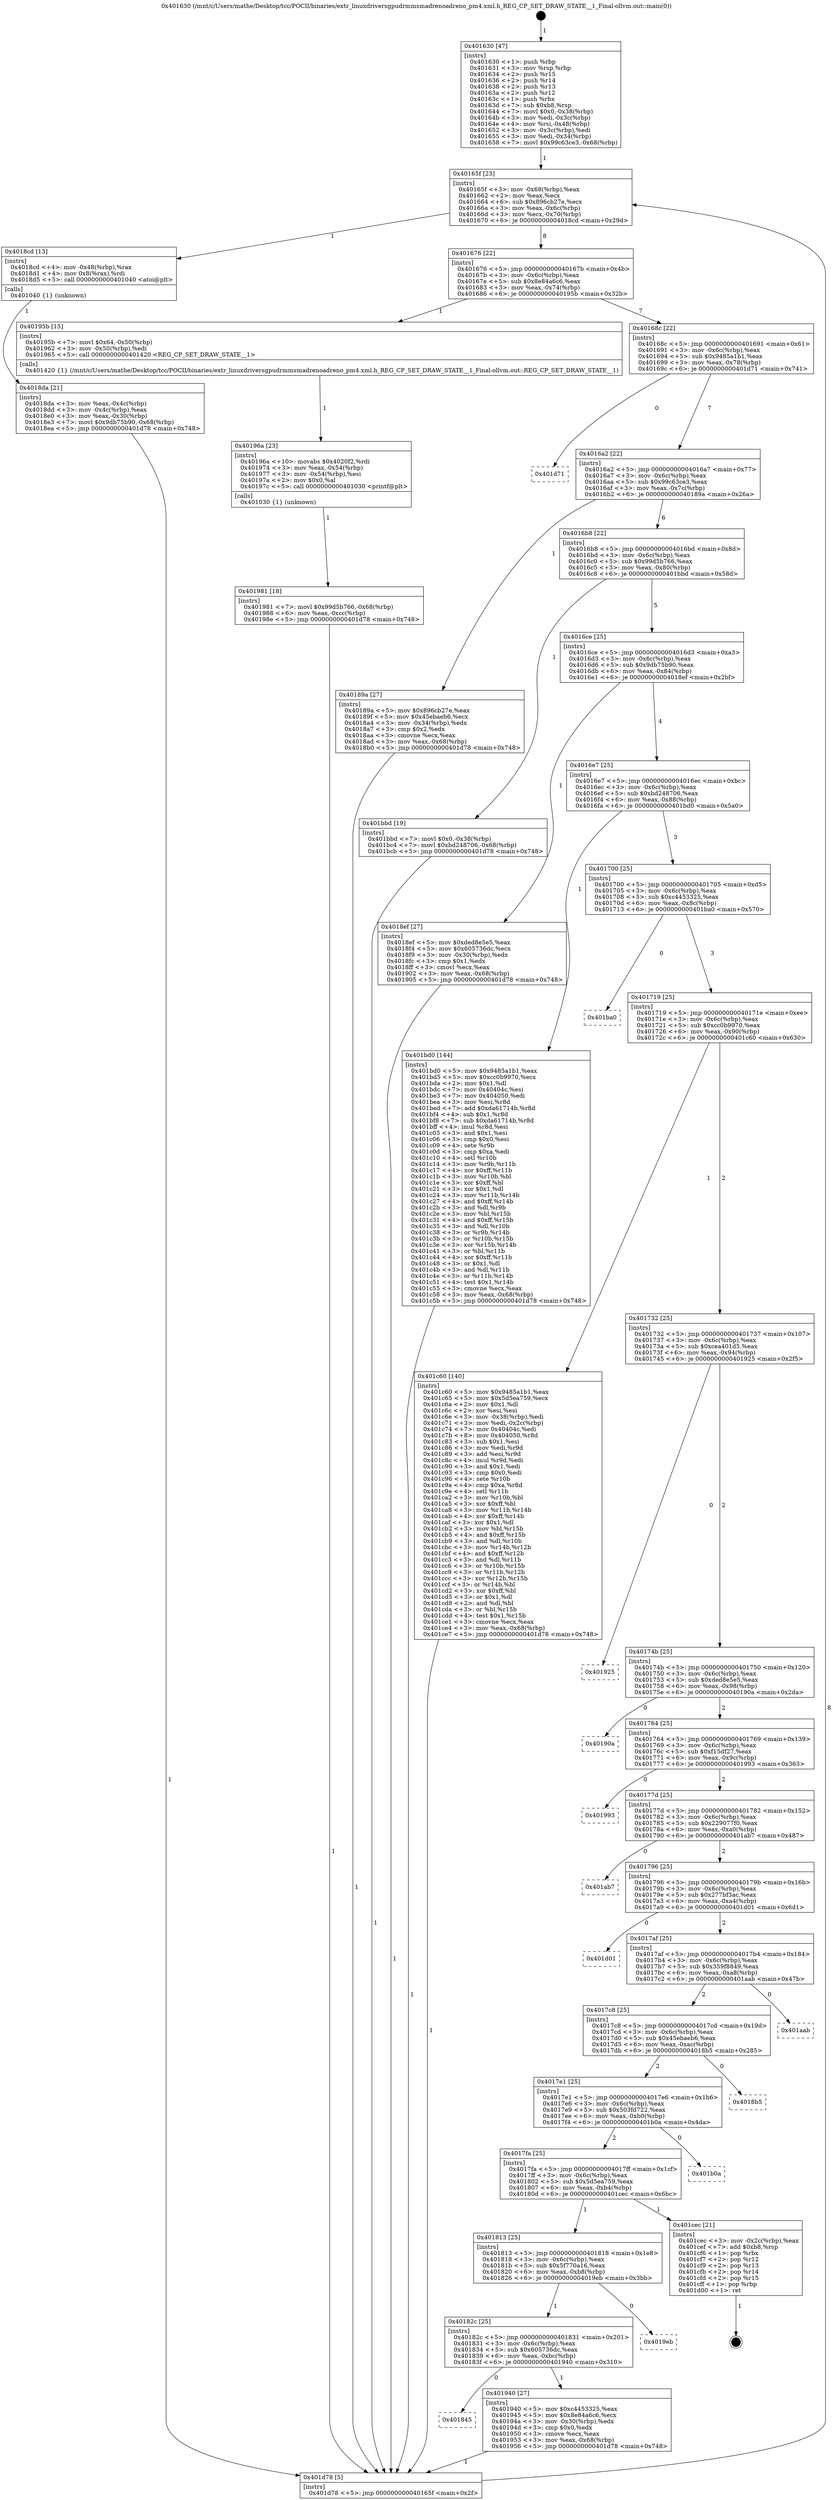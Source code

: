 digraph "0x401630" {
  label = "0x401630 (/mnt/c/Users/mathe/Desktop/tcc/POCII/binaries/extr_linuxdriversgpudrmmsmadrenoadreno_pm4.xml.h_REG_CP_SET_DRAW_STATE__1_Final-ollvm.out::main(0))"
  labelloc = "t"
  node[shape=record]

  Entry [label="",width=0.3,height=0.3,shape=circle,fillcolor=black,style=filled]
  "0x40165f" [label="{
     0x40165f [23]\l
     | [instrs]\l
     &nbsp;&nbsp;0x40165f \<+3\>: mov -0x68(%rbp),%eax\l
     &nbsp;&nbsp;0x401662 \<+2\>: mov %eax,%ecx\l
     &nbsp;&nbsp;0x401664 \<+6\>: sub $0x896cb27e,%ecx\l
     &nbsp;&nbsp;0x40166a \<+3\>: mov %eax,-0x6c(%rbp)\l
     &nbsp;&nbsp;0x40166d \<+3\>: mov %ecx,-0x70(%rbp)\l
     &nbsp;&nbsp;0x401670 \<+6\>: je 00000000004018cd \<main+0x29d\>\l
  }"]
  "0x4018cd" [label="{
     0x4018cd [13]\l
     | [instrs]\l
     &nbsp;&nbsp;0x4018cd \<+4\>: mov -0x48(%rbp),%rax\l
     &nbsp;&nbsp;0x4018d1 \<+4\>: mov 0x8(%rax),%rdi\l
     &nbsp;&nbsp;0x4018d5 \<+5\>: call 0000000000401040 \<atoi@plt\>\l
     | [calls]\l
     &nbsp;&nbsp;0x401040 \{1\} (unknown)\l
  }"]
  "0x401676" [label="{
     0x401676 [22]\l
     | [instrs]\l
     &nbsp;&nbsp;0x401676 \<+5\>: jmp 000000000040167b \<main+0x4b\>\l
     &nbsp;&nbsp;0x40167b \<+3\>: mov -0x6c(%rbp),%eax\l
     &nbsp;&nbsp;0x40167e \<+5\>: sub $0x8e84a6c6,%eax\l
     &nbsp;&nbsp;0x401683 \<+3\>: mov %eax,-0x74(%rbp)\l
     &nbsp;&nbsp;0x401686 \<+6\>: je 000000000040195b \<main+0x32b\>\l
  }"]
  Exit [label="",width=0.3,height=0.3,shape=circle,fillcolor=black,style=filled,peripheries=2]
  "0x40195b" [label="{
     0x40195b [15]\l
     | [instrs]\l
     &nbsp;&nbsp;0x40195b \<+7\>: movl $0x64,-0x50(%rbp)\l
     &nbsp;&nbsp;0x401962 \<+3\>: mov -0x50(%rbp),%edi\l
     &nbsp;&nbsp;0x401965 \<+5\>: call 0000000000401420 \<REG_CP_SET_DRAW_STATE__1\>\l
     | [calls]\l
     &nbsp;&nbsp;0x401420 \{1\} (/mnt/c/Users/mathe/Desktop/tcc/POCII/binaries/extr_linuxdriversgpudrmmsmadrenoadreno_pm4.xml.h_REG_CP_SET_DRAW_STATE__1_Final-ollvm.out::REG_CP_SET_DRAW_STATE__1)\l
  }"]
  "0x40168c" [label="{
     0x40168c [22]\l
     | [instrs]\l
     &nbsp;&nbsp;0x40168c \<+5\>: jmp 0000000000401691 \<main+0x61\>\l
     &nbsp;&nbsp;0x401691 \<+3\>: mov -0x6c(%rbp),%eax\l
     &nbsp;&nbsp;0x401694 \<+5\>: sub $0x9485a1b1,%eax\l
     &nbsp;&nbsp;0x401699 \<+3\>: mov %eax,-0x78(%rbp)\l
     &nbsp;&nbsp;0x40169c \<+6\>: je 0000000000401d71 \<main+0x741\>\l
  }"]
  "0x401981" [label="{
     0x401981 [18]\l
     | [instrs]\l
     &nbsp;&nbsp;0x401981 \<+7\>: movl $0x99d5b766,-0x68(%rbp)\l
     &nbsp;&nbsp;0x401988 \<+6\>: mov %eax,-0xcc(%rbp)\l
     &nbsp;&nbsp;0x40198e \<+5\>: jmp 0000000000401d78 \<main+0x748\>\l
  }"]
  "0x401d71" [label="{
     0x401d71\l
  }", style=dashed]
  "0x4016a2" [label="{
     0x4016a2 [22]\l
     | [instrs]\l
     &nbsp;&nbsp;0x4016a2 \<+5\>: jmp 00000000004016a7 \<main+0x77\>\l
     &nbsp;&nbsp;0x4016a7 \<+3\>: mov -0x6c(%rbp),%eax\l
     &nbsp;&nbsp;0x4016aa \<+5\>: sub $0x99c63ce3,%eax\l
     &nbsp;&nbsp;0x4016af \<+3\>: mov %eax,-0x7c(%rbp)\l
     &nbsp;&nbsp;0x4016b2 \<+6\>: je 000000000040189a \<main+0x26a\>\l
  }"]
  "0x40196a" [label="{
     0x40196a [23]\l
     | [instrs]\l
     &nbsp;&nbsp;0x40196a \<+10\>: movabs $0x4020f2,%rdi\l
     &nbsp;&nbsp;0x401974 \<+3\>: mov %eax,-0x54(%rbp)\l
     &nbsp;&nbsp;0x401977 \<+3\>: mov -0x54(%rbp),%esi\l
     &nbsp;&nbsp;0x40197a \<+2\>: mov $0x0,%al\l
     &nbsp;&nbsp;0x40197c \<+5\>: call 0000000000401030 \<printf@plt\>\l
     | [calls]\l
     &nbsp;&nbsp;0x401030 \{1\} (unknown)\l
  }"]
  "0x40189a" [label="{
     0x40189a [27]\l
     | [instrs]\l
     &nbsp;&nbsp;0x40189a \<+5\>: mov $0x896cb27e,%eax\l
     &nbsp;&nbsp;0x40189f \<+5\>: mov $0x45ebaeb6,%ecx\l
     &nbsp;&nbsp;0x4018a4 \<+3\>: mov -0x34(%rbp),%edx\l
     &nbsp;&nbsp;0x4018a7 \<+3\>: cmp $0x2,%edx\l
     &nbsp;&nbsp;0x4018aa \<+3\>: cmovne %ecx,%eax\l
     &nbsp;&nbsp;0x4018ad \<+3\>: mov %eax,-0x68(%rbp)\l
     &nbsp;&nbsp;0x4018b0 \<+5\>: jmp 0000000000401d78 \<main+0x748\>\l
  }"]
  "0x4016b8" [label="{
     0x4016b8 [22]\l
     | [instrs]\l
     &nbsp;&nbsp;0x4016b8 \<+5\>: jmp 00000000004016bd \<main+0x8d\>\l
     &nbsp;&nbsp;0x4016bd \<+3\>: mov -0x6c(%rbp),%eax\l
     &nbsp;&nbsp;0x4016c0 \<+5\>: sub $0x99d5b766,%eax\l
     &nbsp;&nbsp;0x4016c5 \<+3\>: mov %eax,-0x80(%rbp)\l
     &nbsp;&nbsp;0x4016c8 \<+6\>: je 0000000000401bbd \<main+0x58d\>\l
  }"]
  "0x401d78" [label="{
     0x401d78 [5]\l
     | [instrs]\l
     &nbsp;&nbsp;0x401d78 \<+5\>: jmp 000000000040165f \<main+0x2f\>\l
  }"]
  "0x401630" [label="{
     0x401630 [47]\l
     | [instrs]\l
     &nbsp;&nbsp;0x401630 \<+1\>: push %rbp\l
     &nbsp;&nbsp;0x401631 \<+3\>: mov %rsp,%rbp\l
     &nbsp;&nbsp;0x401634 \<+2\>: push %r15\l
     &nbsp;&nbsp;0x401636 \<+2\>: push %r14\l
     &nbsp;&nbsp;0x401638 \<+2\>: push %r13\l
     &nbsp;&nbsp;0x40163a \<+2\>: push %r12\l
     &nbsp;&nbsp;0x40163c \<+1\>: push %rbx\l
     &nbsp;&nbsp;0x40163d \<+7\>: sub $0xb8,%rsp\l
     &nbsp;&nbsp;0x401644 \<+7\>: movl $0x0,-0x38(%rbp)\l
     &nbsp;&nbsp;0x40164b \<+3\>: mov %edi,-0x3c(%rbp)\l
     &nbsp;&nbsp;0x40164e \<+4\>: mov %rsi,-0x48(%rbp)\l
     &nbsp;&nbsp;0x401652 \<+3\>: mov -0x3c(%rbp),%edi\l
     &nbsp;&nbsp;0x401655 \<+3\>: mov %edi,-0x34(%rbp)\l
     &nbsp;&nbsp;0x401658 \<+7\>: movl $0x99c63ce3,-0x68(%rbp)\l
  }"]
  "0x4018da" [label="{
     0x4018da [21]\l
     | [instrs]\l
     &nbsp;&nbsp;0x4018da \<+3\>: mov %eax,-0x4c(%rbp)\l
     &nbsp;&nbsp;0x4018dd \<+3\>: mov -0x4c(%rbp),%eax\l
     &nbsp;&nbsp;0x4018e0 \<+3\>: mov %eax,-0x30(%rbp)\l
     &nbsp;&nbsp;0x4018e3 \<+7\>: movl $0x9db75b90,-0x68(%rbp)\l
     &nbsp;&nbsp;0x4018ea \<+5\>: jmp 0000000000401d78 \<main+0x748\>\l
  }"]
  "0x401845" [label="{
     0x401845\l
  }", style=dashed]
  "0x401bbd" [label="{
     0x401bbd [19]\l
     | [instrs]\l
     &nbsp;&nbsp;0x401bbd \<+7\>: movl $0x0,-0x38(%rbp)\l
     &nbsp;&nbsp;0x401bc4 \<+7\>: movl $0xbd248706,-0x68(%rbp)\l
     &nbsp;&nbsp;0x401bcb \<+5\>: jmp 0000000000401d78 \<main+0x748\>\l
  }"]
  "0x4016ce" [label="{
     0x4016ce [25]\l
     | [instrs]\l
     &nbsp;&nbsp;0x4016ce \<+5\>: jmp 00000000004016d3 \<main+0xa3\>\l
     &nbsp;&nbsp;0x4016d3 \<+3\>: mov -0x6c(%rbp),%eax\l
     &nbsp;&nbsp;0x4016d6 \<+5\>: sub $0x9db75b90,%eax\l
     &nbsp;&nbsp;0x4016db \<+6\>: mov %eax,-0x84(%rbp)\l
     &nbsp;&nbsp;0x4016e1 \<+6\>: je 00000000004018ef \<main+0x2bf\>\l
  }"]
  "0x401940" [label="{
     0x401940 [27]\l
     | [instrs]\l
     &nbsp;&nbsp;0x401940 \<+5\>: mov $0xc4453325,%eax\l
     &nbsp;&nbsp;0x401945 \<+5\>: mov $0x8e84a6c6,%ecx\l
     &nbsp;&nbsp;0x40194a \<+3\>: mov -0x30(%rbp),%edx\l
     &nbsp;&nbsp;0x40194d \<+3\>: cmp $0x0,%edx\l
     &nbsp;&nbsp;0x401950 \<+3\>: cmove %ecx,%eax\l
     &nbsp;&nbsp;0x401953 \<+3\>: mov %eax,-0x68(%rbp)\l
     &nbsp;&nbsp;0x401956 \<+5\>: jmp 0000000000401d78 \<main+0x748\>\l
  }"]
  "0x4018ef" [label="{
     0x4018ef [27]\l
     | [instrs]\l
     &nbsp;&nbsp;0x4018ef \<+5\>: mov $0xded8e5e5,%eax\l
     &nbsp;&nbsp;0x4018f4 \<+5\>: mov $0x605736dc,%ecx\l
     &nbsp;&nbsp;0x4018f9 \<+3\>: mov -0x30(%rbp),%edx\l
     &nbsp;&nbsp;0x4018fc \<+3\>: cmp $0x1,%edx\l
     &nbsp;&nbsp;0x4018ff \<+3\>: cmovl %ecx,%eax\l
     &nbsp;&nbsp;0x401902 \<+3\>: mov %eax,-0x68(%rbp)\l
     &nbsp;&nbsp;0x401905 \<+5\>: jmp 0000000000401d78 \<main+0x748\>\l
  }"]
  "0x4016e7" [label="{
     0x4016e7 [25]\l
     | [instrs]\l
     &nbsp;&nbsp;0x4016e7 \<+5\>: jmp 00000000004016ec \<main+0xbc\>\l
     &nbsp;&nbsp;0x4016ec \<+3\>: mov -0x6c(%rbp),%eax\l
     &nbsp;&nbsp;0x4016ef \<+5\>: sub $0xbd248706,%eax\l
     &nbsp;&nbsp;0x4016f4 \<+6\>: mov %eax,-0x88(%rbp)\l
     &nbsp;&nbsp;0x4016fa \<+6\>: je 0000000000401bd0 \<main+0x5a0\>\l
  }"]
  "0x40182c" [label="{
     0x40182c [25]\l
     | [instrs]\l
     &nbsp;&nbsp;0x40182c \<+5\>: jmp 0000000000401831 \<main+0x201\>\l
     &nbsp;&nbsp;0x401831 \<+3\>: mov -0x6c(%rbp),%eax\l
     &nbsp;&nbsp;0x401834 \<+5\>: sub $0x605736dc,%eax\l
     &nbsp;&nbsp;0x401839 \<+6\>: mov %eax,-0xbc(%rbp)\l
     &nbsp;&nbsp;0x40183f \<+6\>: je 0000000000401940 \<main+0x310\>\l
  }"]
  "0x401bd0" [label="{
     0x401bd0 [144]\l
     | [instrs]\l
     &nbsp;&nbsp;0x401bd0 \<+5\>: mov $0x9485a1b1,%eax\l
     &nbsp;&nbsp;0x401bd5 \<+5\>: mov $0xcc0b9970,%ecx\l
     &nbsp;&nbsp;0x401bda \<+2\>: mov $0x1,%dl\l
     &nbsp;&nbsp;0x401bdc \<+7\>: mov 0x40404c,%esi\l
     &nbsp;&nbsp;0x401be3 \<+7\>: mov 0x404050,%edi\l
     &nbsp;&nbsp;0x401bea \<+3\>: mov %esi,%r8d\l
     &nbsp;&nbsp;0x401bed \<+7\>: add $0xda61714b,%r8d\l
     &nbsp;&nbsp;0x401bf4 \<+4\>: sub $0x1,%r8d\l
     &nbsp;&nbsp;0x401bf8 \<+7\>: sub $0xda61714b,%r8d\l
     &nbsp;&nbsp;0x401bff \<+4\>: imul %r8d,%esi\l
     &nbsp;&nbsp;0x401c03 \<+3\>: and $0x1,%esi\l
     &nbsp;&nbsp;0x401c06 \<+3\>: cmp $0x0,%esi\l
     &nbsp;&nbsp;0x401c09 \<+4\>: sete %r9b\l
     &nbsp;&nbsp;0x401c0d \<+3\>: cmp $0xa,%edi\l
     &nbsp;&nbsp;0x401c10 \<+4\>: setl %r10b\l
     &nbsp;&nbsp;0x401c14 \<+3\>: mov %r9b,%r11b\l
     &nbsp;&nbsp;0x401c17 \<+4\>: xor $0xff,%r11b\l
     &nbsp;&nbsp;0x401c1b \<+3\>: mov %r10b,%bl\l
     &nbsp;&nbsp;0x401c1e \<+3\>: xor $0xff,%bl\l
     &nbsp;&nbsp;0x401c21 \<+3\>: xor $0x1,%dl\l
     &nbsp;&nbsp;0x401c24 \<+3\>: mov %r11b,%r14b\l
     &nbsp;&nbsp;0x401c27 \<+4\>: and $0xff,%r14b\l
     &nbsp;&nbsp;0x401c2b \<+3\>: and %dl,%r9b\l
     &nbsp;&nbsp;0x401c2e \<+3\>: mov %bl,%r15b\l
     &nbsp;&nbsp;0x401c31 \<+4\>: and $0xff,%r15b\l
     &nbsp;&nbsp;0x401c35 \<+3\>: and %dl,%r10b\l
     &nbsp;&nbsp;0x401c38 \<+3\>: or %r9b,%r14b\l
     &nbsp;&nbsp;0x401c3b \<+3\>: or %r10b,%r15b\l
     &nbsp;&nbsp;0x401c3e \<+3\>: xor %r15b,%r14b\l
     &nbsp;&nbsp;0x401c41 \<+3\>: or %bl,%r11b\l
     &nbsp;&nbsp;0x401c44 \<+4\>: xor $0xff,%r11b\l
     &nbsp;&nbsp;0x401c48 \<+3\>: or $0x1,%dl\l
     &nbsp;&nbsp;0x401c4b \<+3\>: and %dl,%r11b\l
     &nbsp;&nbsp;0x401c4e \<+3\>: or %r11b,%r14b\l
     &nbsp;&nbsp;0x401c51 \<+4\>: test $0x1,%r14b\l
     &nbsp;&nbsp;0x401c55 \<+3\>: cmovne %ecx,%eax\l
     &nbsp;&nbsp;0x401c58 \<+3\>: mov %eax,-0x68(%rbp)\l
     &nbsp;&nbsp;0x401c5b \<+5\>: jmp 0000000000401d78 \<main+0x748\>\l
  }"]
  "0x401700" [label="{
     0x401700 [25]\l
     | [instrs]\l
     &nbsp;&nbsp;0x401700 \<+5\>: jmp 0000000000401705 \<main+0xd5\>\l
     &nbsp;&nbsp;0x401705 \<+3\>: mov -0x6c(%rbp),%eax\l
     &nbsp;&nbsp;0x401708 \<+5\>: sub $0xc4453325,%eax\l
     &nbsp;&nbsp;0x40170d \<+6\>: mov %eax,-0x8c(%rbp)\l
     &nbsp;&nbsp;0x401713 \<+6\>: je 0000000000401ba0 \<main+0x570\>\l
  }"]
  "0x4019eb" [label="{
     0x4019eb\l
  }", style=dashed]
  "0x401ba0" [label="{
     0x401ba0\l
  }", style=dashed]
  "0x401719" [label="{
     0x401719 [25]\l
     | [instrs]\l
     &nbsp;&nbsp;0x401719 \<+5\>: jmp 000000000040171e \<main+0xee\>\l
     &nbsp;&nbsp;0x40171e \<+3\>: mov -0x6c(%rbp),%eax\l
     &nbsp;&nbsp;0x401721 \<+5\>: sub $0xcc0b9970,%eax\l
     &nbsp;&nbsp;0x401726 \<+6\>: mov %eax,-0x90(%rbp)\l
     &nbsp;&nbsp;0x40172c \<+6\>: je 0000000000401c60 \<main+0x630\>\l
  }"]
  "0x401813" [label="{
     0x401813 [25]\l
     | [instrs]\l
     &nbsp;&nbsp;0x401813 \<+5\>: jmp 0000000000401818 \<main+0x1e8\>\l
     &nbsp;&nbsp;0x401818 \<+3\>: mov -0x6c(%rbp),%eax\l
     &nbsp;&nbsp;0x40181b \<+5\>: sub $0x5f770a16,%eax\l
     &nbsp;&nbsp;0x401820 \<+6\>: mov %eax,-0xb8(%rbp)\l
     &nbsp;&nbsp;0x401826 \<+6\>: je 00000000004019eb \<main+0x3bb\>\l
  }"]
  "0x401c60" [label="{
     0x401c60 [140]\l
     | [instrs]\l
     &nbsp;&nbsp;0x401c60 \<+5\>: mov $0x9485a1b1,%eax\l
     &nbsp;&nbsp;0x401c65 \<+5\>: mov $0x5d5ea759,%ecx\l
     &nbsp;&nbsp;0x401c6a \<+2\>: mov $0x1,%dl\l
     &nbsp;&nbsp;0x401c6c \<+2\>: xor %esi,%esi\l
     &nbsp;&nbsp;0x401c6e \<+3\>: mov -0x38(%rbp),%edi\l
     &nbsp;&nbsp;0x401c71 \<+3\>: mov %edi,-0x2c(%rbp)\l
     &nbsp;&nbsp;0x401c74 \<+7\>: mov 0x40404c,%edi\l
     &nbsp;&nbsp;0x401c7b \<+8\>: mov 0x404050,%r8d\l
     &nbsp;&nbsp;0x401c83 \<+3\>: sub $0x1,%esi\l
     &nbsp;&nbsp;0x401c86 \<+3\>: mov %edi,%r9d\l
     &nbsp;&nbsp;0x401c89 \<+3\>: add %esi,%r9d\l
     &nbsp;&nbsp;0x401c8c \<+4\>: imul %r9d,%edi\l
     &nbsp;&nbsp;0x401c90 \<+3\>: and $0x1,%edi\l
     &nbsp;&nbsp;0x401c93 \<+3\>: cmp $0x0,%edi\l
     &nbsp;&nbsp;0x401c96 \<+4\>: sete %r10b\l
     &nbsp;&nbsp;0x401c9a \<+4\>: cmp $0xa,%r8d\l
     &nbsp;&nbsp;0x401c9e \<+4\>: setl %r11b\l
     &nbsp;&nbsp;0x401ca2 \<+3\>: mov %r10b,%bl\l
     &nbsp;&nbsp;0x401ca5 \<+3\>: xor $0xff,%bl\l
     &nbsp;&nbsp;0x401ca8 \<+3\>: mov %r11b,%r14b\l
     &nbsp;&nbsp;0x401cab \<+4\>: xor $0xff,%r14b\l
     &nbsp;&nbsp;0x401caf \<+3\>: xor $0x1,%dl\l
     &nbsp;&nbsp;0x401cb2 \<+3\>: mov %bl,%r15b\l
     &nbsp;&nbsp;0x401cb5 \<+4\>: and $0xff,%r15b\l
     &nbsp;&nbsp;0x401cb9 \<+3\>: and %dl,%r10b\l
     &nbsp;&nbsp;0x401cbc \<+3\>: mov %r14b,%r12b\l
     &nbsp;&nbsp;0x401cbf \<+4\>: and $0xff,%r12b\l
     &nbsp;&nbsp;0x401cc3 \<+3\>: and %dl,%r11b\l
     &nbsp;&nbsp;0x401cc6 \<+3\>: or %r10b,%r15b\l
     &nbsp;&nbsp;0x401cc9 \<+3\>: or %r11b,%r12b\l
     &nbsp;&nbsp;0x401ccc \<+3\>: xor %r12b,%r15b\l
     &nbsp;&nbsp;0x401ccf \<+3\>: or %r14b,%bl\l
     &nbsp;&nbsp;0x401cd2 \<+3\>: xor $0xff,%bl\l
     &nbsp;&nbsp;0x401cd5 \<+3\>: or $0x1,%dl\l
     &nbsp;&nbsp;0x401cd8 \<+2\>: and %dl,%bl\l
     &nbsp;&nbsp;0x401cda \<+3\>: or %bl,%r15b\l
     &nbsp;&nbsp;0x401cdd \<+4\>: test $0x1,%r15b\l
     &nbsp;&nbsp;0x401ce1 \<+3\>: cmovne %ecx,%eax\l
     &nbsp;&nbsp;0x401ce4 \<+3\>: mov %eax,-0x68(%rbp)\l
     &nbsp;&nbsp;0x401ce7 \<+5\>: jmp 0000000000401d78 \<main+0x748\>\l
  }"]
  "0x401732" [label="{
     0x401732 [25]\l
     | [instrs]\l
     &nbsp;&nbsp;0x401732 \<+5\>: jmp 0000000000401737 \<main+0x107\>\l
     &nbsp;&nbsp;0x401737 \<+3\>: mov -0x6c(%rbp),%eax\l
     &nbsp;&nbsp;0x40173a \<+5\>: sub $0xcea401d5,%eax\l
     &nbsp;&nbsp;0x40173f \<+6\>: mov %eax,-0x94(%rbp)\l
     &nbsp;&nbsp;0x401745 \<+6\>: je 0000000000401925 \<main+0x2f5\>\l
  }"]
  "0x401cec" [label="{
     0x401cec [21]\l
     | [instrs]\l
     &nbsp;&nbsp;0x401cec \<+3\>: mov -0x2c(%rbp),%eax\l
     &nbsp;&nbsp;0x401cef \<+7\>: add $0xb8,%rsp\l
     &nbsp;&nbsp;0x401cf6 \<+1\>: pop %rbx\l
     &nbsp;&nbsp;0x401cf7 \<+2\>: pop %r12\l
     &nbsp;&nbsp;0x401cf9 \<+2\>: pop %r13\l
     &nbsp;&nbsp;0x401cfb \<+2\>: pop %r14\l
     &nbsp;&nbsp;0x401cfd \<+2\>: pop %r15\l
     &nbsp;&nbsp;0x401cff \<+1\>: pop %rbp\l
     &nbsp;&nbsp;0x401d00 \<+1\>: ret\l
  }"]
  "0x401925" [label="{
     0x401925\l
  }", style=dashed]
  "0x40174b" [label="{
     0x40174b [25]\l
     | [instrs]\l
     &nbsp;&nbsp;0x40174b \<+5\>: jmp 0000000000401750 \<main+0x120\>\l
     &nbsp;&nbsp;0x401750 \<+3\>: mov -0x6c(%rbp),%eax\l
     &nbsp;&nbsp;0x401753 \<+5\>: sub $0xded8e5e5,%eax\l
     &nbsp;&nbsp;0x401758 \<+6\>: mov %eax,-0x98(%rbp)\l
     &nbsp;&nbsp;0x40175e \<+6\>: je 000000000040190a \<main+0x2da\>\l
  }"]
  "0x4017fa" [label="{
     0x4017fa [25]\l
     | [instrs]\l
     &nbsp;&nbsp;0x4017fa \<+5\>: jmp 00000000004017ff \<main+0x1cf\>\l
     &nbsp;&nbsp;0x4017ff \<+3\>: mov -0x6c(%rbp),%eax\l
     &nbsp;&nbsp;0x401802 \<+5\>: sub $0x5d5ea759,%eax\l
     &nbsp;&nbsp;0x401807 \<+6\>: mov %eax,-0xb4(%rbp)\l
     &nbsp;&nbsp;0x40180d \<+6\>: je 0000000000401cec \<main+0x6bc\>\l
  }"]
  "0x40190a" [label="{
     0x40190a\l
  }", style=dashed]
  "0x401764" [label="{
     0x401764 [25]\l
     | [instrs]\l
     &nbsp;&nbsp;0x401764 \<+5\>: jmp 0000000000401769 \<main+0x139\>\l
     &nbsp;&nbsp;0x401769 \<+3\>: mov -0x6c(%rbp),%eax\l
     &nbsp;&nbsp;0x40176c \<+5\>: sub $0xf15df27,%eax\l
     &nbsp;&nbsp;0x401771 \<+6\>: mov %eax,-0x9c(%rbp)\l
     &nbsp;&nbsp;0x401777 \<+6\>: je 0000000000401993 \<main+0x363\>\l
  }"]
  "0x401b0a" [label="{
     0x401b0a\l
  }", style=dashed]
  "0x401993" [label="{
     0x401993\l
  }", style=dashed]
  "0x40177d" [label="{
     0x40177d [25]\l
     | [instrs]\l
     &nbsp;&nbsp;0x40177d \<+5\>: jmp 0000000000401782 \<main+0x152\>\l
     &nbsp;&nbsp;0x401782 \<+3\>: mov -0x6c(%rbp),%eax\l
     &nbsp;&nbsp;0x401785 \<+5\>: sub $0x229077f0,%eax\l
     &nbsp;&nbsp;0x40178a \<+6\>: mov %eax,-0xa0(%rbp)\l
     &nbsp;&nbsp;0x401790 \<+6\>: je 0000000000401ab7 \<main+0x487\>\l
  }"]
  "0x4017e1" [label="{
     0x4017e1 [25]\l
     | [instrs]\l
     &nbsp;&nbsp;0x4017e1 \<+5\>: jmp 00000000004017e6 \<main+0x1b6\>\l
     &nbsp;&nbsp;0x4017e6 \<+3\>: mov -0x6c(%rbp),%eax\l
     &nbsp;&nbsp;0x4017e9 \<+5\>: sub $0x503fd722,%eax\l
     &nbsp;&nbsp;0x4017ee \<+6\>: mov %eax,-0xb0(%rbp)\l
     &nbsp;&nbsp;0x4017f4 \<+6\>: je 0000000000401b0a \<main+0x4da\>\l
  }"]
  "0x401ab7" [label="{
     0x401ab7\l
  }", style=dashed]
  "0x401796" [label="{
     0x401796 [25]\l
     | [instrs]\l
     &nbsp;&nbsp;0x401796 \<+5\>: jmp 000000000040179b \<main+0x16b\>\l
     &nbsp;&nbsp;0x40179b \<+3\>: mov -0x6c(%rbp),%eax\l
     &nbsp;&nbsp;0x40179e \<+5\>: sub $0x277bf3ac,%eax\l
     &nbsp;&nbsp;0x4017a3 \<+6\>: mov %eax,-0xa4(%rbp)\l
     &nbsp;&nbsp;0x4017a9 \<+6\>: je 0000000000401d01 \<main+0x6d1\>\l
  }"]
  "0x4018b5" [label="{
     0x4018b5\l
  }", style=dashed]
  "0x401d01" [label="{
     0x401d01\l
  }", style=dashed]
  "0x4017af" [label="{
     0x4017af [25]\l
     | [instrs]\l
     &nbsp;&nbsp;0x4017af \<+5\>: jmp 00000000004017b4 \<main+0x184\>\l
     &nbsp;&nbsp;0x4017b4 \<+3\>: mov -0x6c(%rbp),%eax\l
     &nbsp;&nbsp;0x4017b7 \<+5\>: sub $0x359f8849,%eax\l
     &nbsp;&nbsp;0x4017bc \<+6\>: mov %eax,-0xa8(%rbp)\l
     &nbsp;&nbsp;0x4017c2 \<+6\>: je 0000000000401aab \<main+0x47b\>\l
  }"]
  "0x4017c8" [label="{
     0x4017c8 [25]\l
     | [instrs]\l
     &nbsp;&nbsp;0x4017c8 \<+5\>: jmp 00000000004017cd \<main+0x19d\>\l
     &nbsp;&nbsp;0x4017cd \<+3\>: mov -0x6c(%rbp),%eax\l
     &nbsp;&nbsp;0x4017d0 \<+5\>: sub $0x45ebaeb6,%eax\l
     &nbsp;&nbsp;0x4017d5 \<+6\>: mov %eax,-0xac(%rbp)\l
     &nbsp;&nbsp;0x4017db \<+6\>: je 00000000004018b5 \<main+0x285\>\l
  }"]
  "0x401aab" [label="{
     0x401aab\l
  }", style=dashed]
  Entry -> "0x401630" [label=" 1"]
  "0x40165f" -> "0x4018cd" [label=" 1"]
  "0x40165f" -> "0x401676" [label=" 8"]
  "0x401cec" -> Exit [label=" 1"]
  "0x401676" -> "0x40195b" [label=" 1"]
  "0x401676" -> "0x40168c" [label=" 7"]
  "0x401c60" -> "0x401d78" [label=" 1"]
  "0x40168c" -> "0x401d71" [label=" 0"]
  "0x40168c" -> "0x4016a2" [label=" 7"]
  "0x401bd0" -> "0x401d78" [label=" 1"]
  "0x4016a2" -> "0x40189a" [label=" 1"]
  "0x4016a2" -> "0x4016b8" [label=" 6"]
  "0x40189a" -> "0x401d78" [label=" 1"]
  "0x401630" -> "0x40165f" [label=" 1"]
  "0x401d78" -> "0x40165f" [label=" 8"]
  "0x4018cd" -> "0x4018da" [label=" 1"]
  "0x4018da" -> "0x401d78" [label=" 1"]
  "0x401bbd" -> "0x401d78" [label=" 1"]
  "0x4016b8" -> "0x401bbd" [label=" 1"]
  "0x4016b8" -> "0x4016ce" [label=" 5"]
  "0x401981" -> "0x401d78" [label=" 1"]
  "0x4016ce" -> "0x4018ef" [label=" 1"]
  "0x4016ce" -> "0x4016e7" [label=" 4"]
  "0x4018ef" -> "0x401d78" [label=" 1"]
  "0x40196a" -> "0x401981" [label=" 1"]
  "0x4016e7" -> "0x401bd0" [label=" 1"]
  "0x4016e7" -> "0x401700" [label=" 3"]
  "0x401940" -> "0x401d78" [label=" 1"]
  "0x401700" -> "0x401ba0" [label=" 0"]
  "0x401700" -> "0x401719" [label=" 3"]
  "0x40182c" -> "0x401845" [label=" 0"]
  "0x401719" -> "0x401c60" [label=" 1"]
  "0x401719" -> "0x401732" [label=" 2"]
  "0x40195b" -> "0x40196a" [label=" 1"]
  "0x401732" -> "0x401925" [label=" 0"]
  "0x401732" -> "0x40174b" [label=" 2"]
  "0x401813" -> "0x40182c" [label=" 1"]
  "0x40174b" -> "0x40190a" [label=" 0"]
  "0x40174b" -> "0x401764" [label=" 2"]
  "0x40182c" -> "0x401940" [label=" 1"]
  "0x401764" -> "0x401993" [label=" 0"]
  "0x401764" -> "0x40177d" [label=" 2"]
  "0x4017fa" -> "0x401813" [label=" 1"]
  "0x40177d" -> "0x401ab7" [label=" 0"]
  "0x40177d" -> "0x401796" [label=" 2"]
  "0x401813" -> "0x4019eb" [label=" 0"]
  "0x401796" -> "0x401d01" [label=" 0"]
  "0x401796" -> "0x4017af" [label=" 2"]
  "0x4017e1" -> "0x4017fa" [label=" 2"]
  "0x4017af" -> "0x401aab" [label=" 0"]
  "0x4017af" -> "0x4017c8" [label=" 2"]
  "0x4017e1" -> "0x401b0a" [label=" 0"]
  "0x4017c8" -> "0x4018b5" [label=" 0"]
  "0x4017c8" -> "0x4017e1" [label=" 2"]
  "0x4017fa" -> "0x401cec" [label=" 1"]
}
